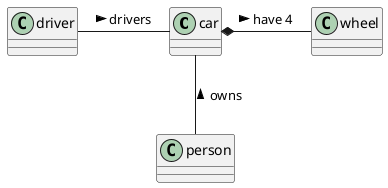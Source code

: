 @startuml
class car

driver - car : drivers >
car *- wheel : have 4 >
car -- person : < owns
@enduml

